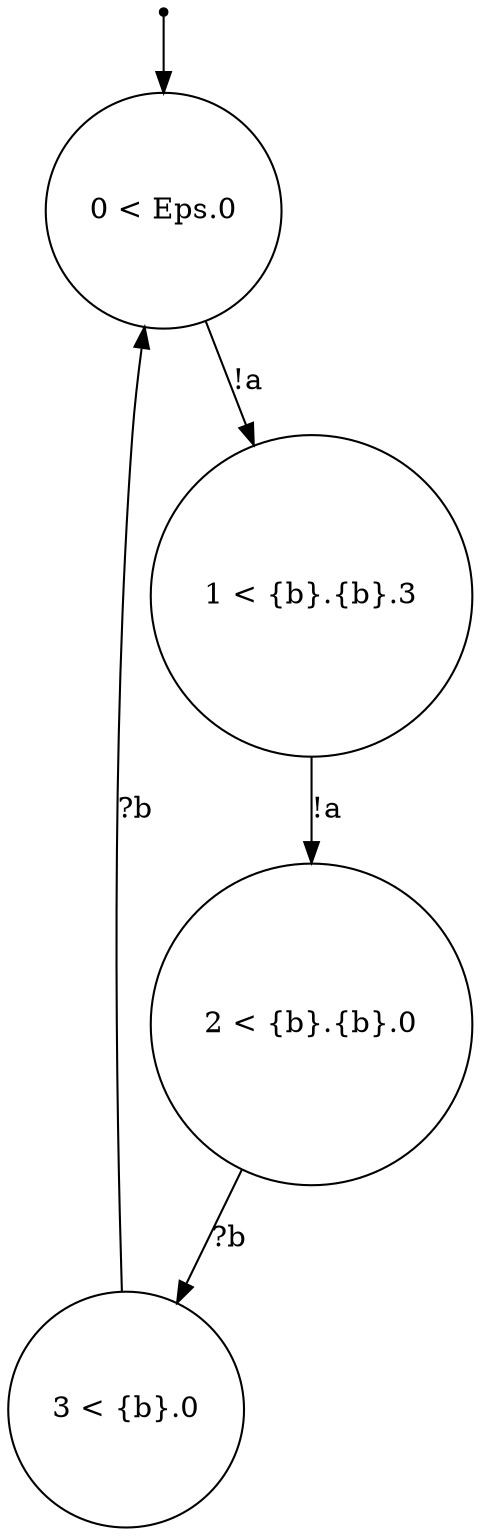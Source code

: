 digraph {
 node [shape=point] ENTRY
 node [shape=circle]
3 [label="3 < {b}.0
"]
2 [label="2 < {b}.{b}.0
"]
1 [label="1 < {b}.{b}.3
"]
0 [label="0 < Eps.0
"]
ENTRY -> 0
3 -> 0 [label="?b"]
2 -> 3 [label="?b"]
1 -> 2 [label="!a"]
0 -> 1 [label="!a"]

}